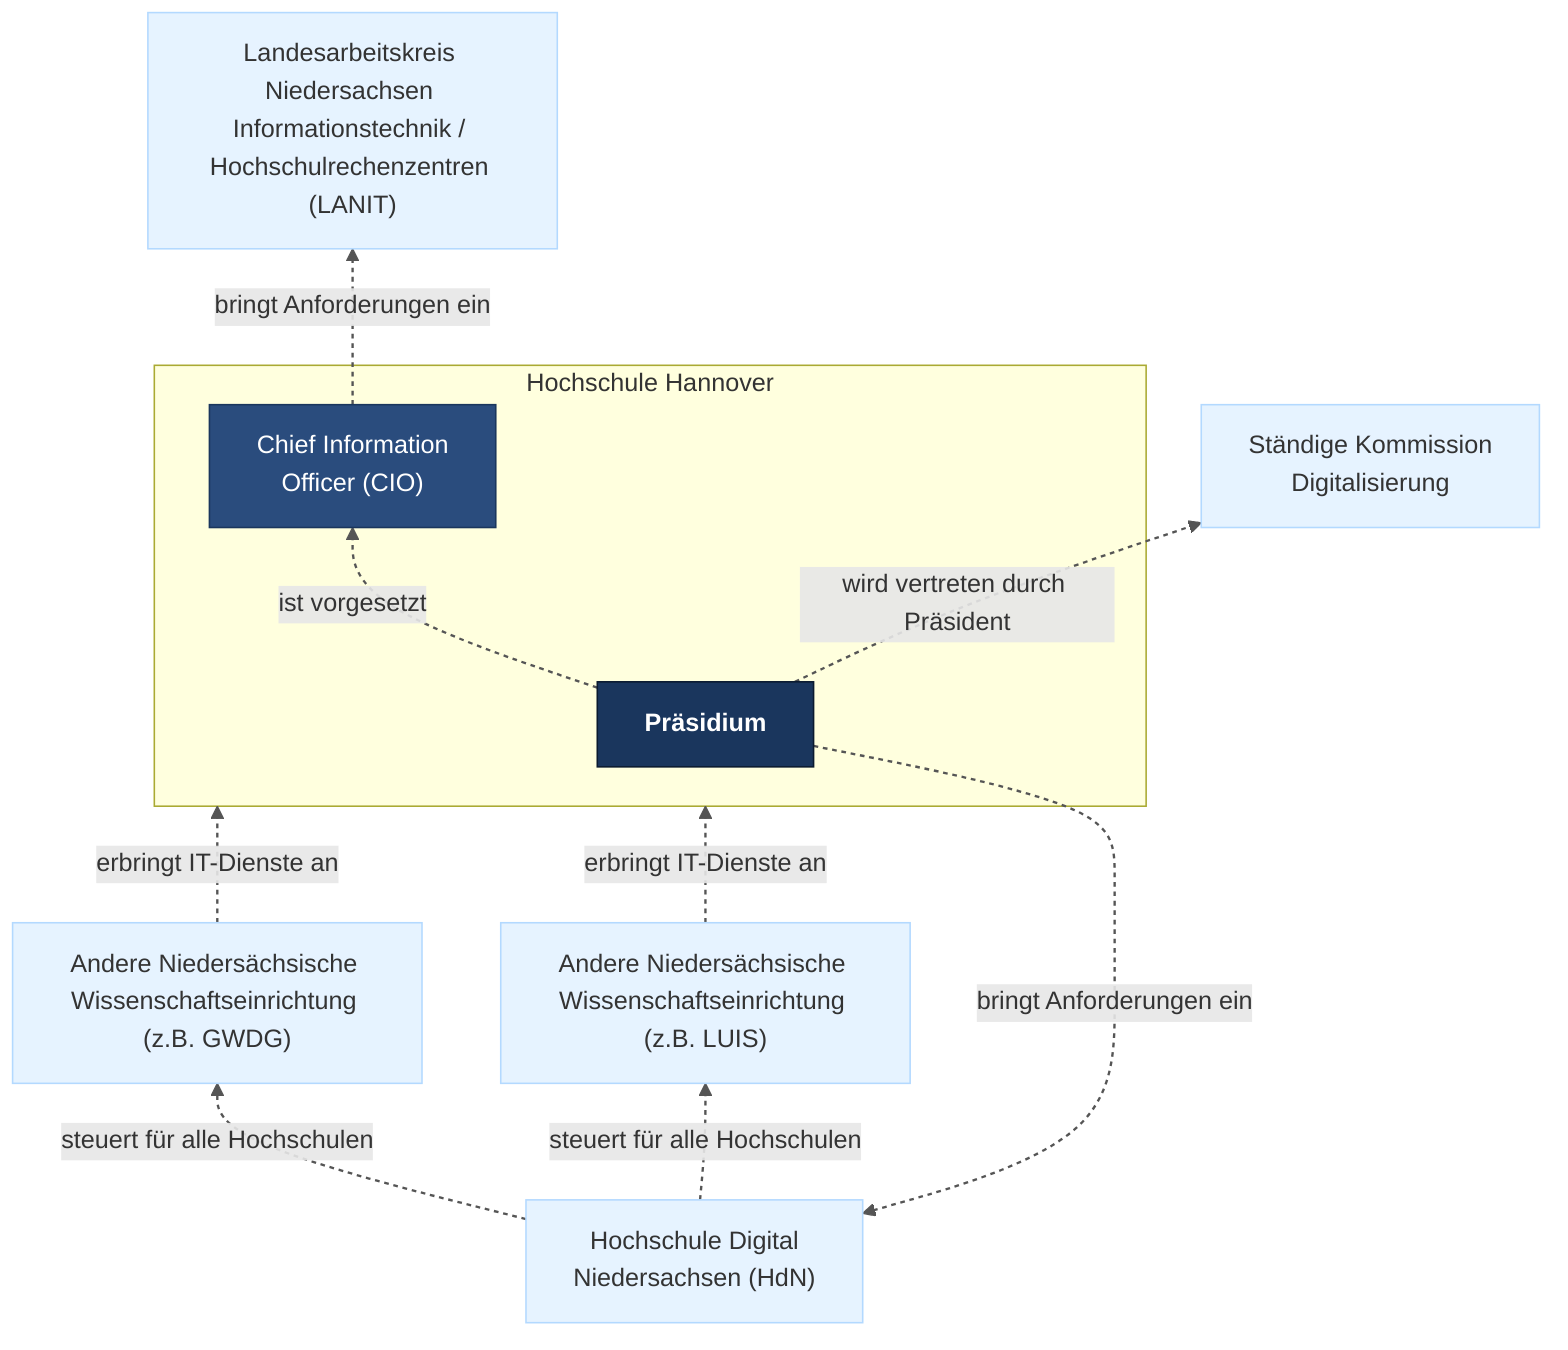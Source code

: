 %%{init: {
  "theme": "dark", 
  "themeVariables": {
    "fontFamily": "'FF Unit Pro', cursive, sans-serif", 
    "fontSize": "20px",
    "primaryColor": "#fafafa",
    "primaryBorderColor": "#333333",
    "background": "#fffdf8",
    "mainBkg": "#fffdf8",
    "lineColor": "#555555",
    "textColor": "#666666"
  }, 
  "flowchart": {
    "diagramPadding": 32, 
    "nodeSpacing": 50, 
    "rankSpacing": 70, 
    "curve": "basis"
  }
}}%%
flowchart BT
    %% Stile für den Handgezeichnet-Look
    linkStyle default stroke:#555555,stroke-width:1.5px,stroke-dasharray: 3 3
    
    %% Externe Organisationen
    HdN["Hochschule Digital<br/>Niedersachsen (HdN)"]:::ebene0
    LANIT["Landesarbeitskreis Niedersachsen Informationstechnik / Hochschulrechenzentren (LANIT)"]:::ebene0
    
    ITDL1["Andere Niedersächsische Wissenschaftseinrichtung (z.B. GWDG)"]:::ebene0
    ITDL2["Andere Niedersächsische Wissenschaftseinrichtung (z.B. LUIS)"]:::ebene0

    %% Ständige Kommission als eigenständiger Knoten
    SKD["Ständige Kommission<br/>Digitalisierung"]:::ebene0
    
    %% Hochschule Hannover
    subgraph HsH["Hochschule Hannover"]
        Praesidium["Präsidium"]:::ebene1
        CIO["Chief Information<br/>Officer (CIO)"]:::ebene2
    end
    
    %% Verbindungen
    Praesidium --> |"bringt Anforderungen ein"| HdN
    CIO --> |"bringt Anforderungen ein"| LANIT
    Praesidium --> |"ist vorgesetzt"| CIO
    ITDL1 --> |"erbringt IT-Dienste an"| HsH
    ITDL2 --> |"erbringt IT-Dienste an"| HsH
    Praesidium --> |"wird vertreten durch Präsident"| SKD
    HdN --> |"steuert für alle Hochschulen"| ITDL1
    HdN --> |"steuert für alle Hochschulen"| ITDL2
    
    %% Farbdefinitionen
    classDef ebene0 fill:#E6F3FF,stroke:#B3D9FF,stroke-width:1px,color:#333333
    classDef ebene1 fill:#1A365D,stroke:#0A1A2F,stroke-width:1px,color:#FFFFFF,font-weight:bold
    classDef ebene2 fill:#2A4C7D,stroke:#1A365D,stroke-width:1px,color:#FFFFFF